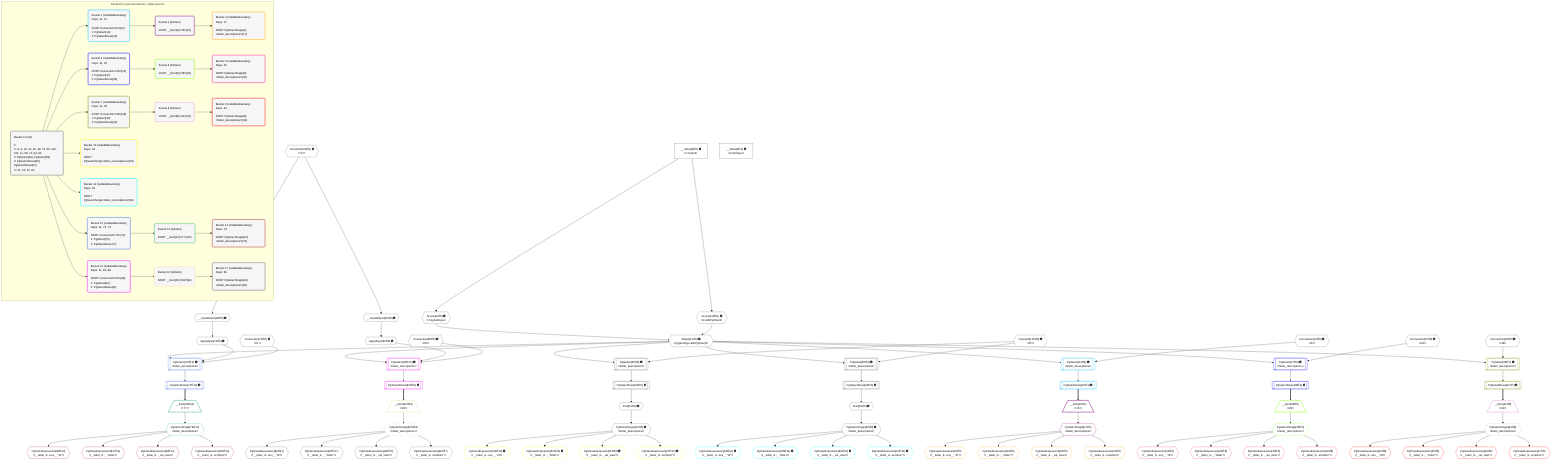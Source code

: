 %%{init: {'themeVariables': { 'fontSize': '12px'}}}%%
graph TD
    classDef path fill:#eee,stroke:#000,color:#000
    classDef plan fill:#fff,stroke-width:1px,color:#000
    classDef itemplan fill:#fff,stroke-width:2px,color:#000
    classDef unbatchedplan fill:#dff,stroke-width:1px,color:#000
    classDef sideeffectplan fill:#fcc,stroke-width:2px,color:#000
    classDef bucket fill:#f6f6f6,color:#000,stroke-width:2px,text-align:left


    %% plan dependencies
    Object11{{"Object[11∈0] ➊<br />ᐸ{pgSettings,withPgClient}ᐳ"}}:::plan
    Access9{{"Access[9∈0] ➊<br />ᐸ2.pgSettingsᐳ"}}:::plan
    Access10{{"Access[10∈0] ➊<br />ᐸ2.withPgClientᐳ"}}:::plan
    Access9 & Access10 --> Object11
    PgSelect49[["PgSelect[49∈0] ➊<br />ᐸletter_descriptionsᐳ"]]:::plan
    Constant100{{"Constant[100∈0] ➊<br />ᐸ'B'ᐳ"}}:::plan
    Object11 & Constant100 --> PgSelect49
    PgSelect59[["PgSelect[59∈0] ➊<br />ᐸletter_descriptionsᐳ"]]:::plan
    Object11 & Constant100 --> PgSelect59
    __InputObject68{{"__InputObject[68∈0] ➊"}}:::plan
    Constant101{{"Constant[101∈0] ➊<br />ᐸ'C'ᐳ"}}:::plan
    Constant101 --> __InputObject68
    __InputObject84{{"__InputObject[84∈0] ➊"}}:::plan
    Constant101 --> __InputObject84
    __Value2["__Value[2∈0] ➊<br />ᐸcontextᐳ"]:::plan
    __Value2 --> Access9
    __Value2 --> Access10
    First51{{"First[51∈0] ➊"}}:::plan
    PgSelectRows52[["PgSelectRows[52∈0] ➊"]]:::plan
    PgSelectRows52 --> First51
    PgSelect49 --> PgSelectRows52
    PgSelectSingle53{{"PgSelectSingle[53∈0] ➊<br />ᐸletter_descriptionsᐳ"}}:::plan
    First51 --> PgSelectSingle53
    First61{{"First[61∈0] ➊"}}:::plan
    PgSelectRows62[["PgSelectRows[62∈0] ➊"]]:::plan
    PgSelectRows62 --> First61
    PgSelect59 --> PgSelectRows62
    PgSelectSingle63{{"PgSelectSingle[63∈0] ➊<br />ᐸletter_descriptionsᐳ"}}:::plan
    First61 --> PgSelectSingle63
    ApplyInput74{{"ApplyInput[74∈0] ➊"}}:::plan
    __InputObject68 --> ApplyInput74
    ApplyInput90{{"ApplyInput[90∈0] ➊"}}:::plan
    __InputObject84 --> ApplyInput90
    __Value4["__Value[4∈0] ➊<br />ᐸrootValueᐳ"]:::plan
    Connection12{{"Connection[12∈0] ➊<br />ᐸ8ᐳ"}}:::plan
    Connection25{{"Connection[25∈0] ➊<br />ᐸ23ᐳ"}}:::plan
    Connection38{{"Connection[38∈0] ➊<br />ᐸ36ᐳ"}}:::plan
    Connection73{{"Connection[73∈0] ➊<br />ᐸ71ᐳ"}}:::plan
    Connection89{{"Connection[89∈0] ➊<br />ᐸ87ᐳ"}}:::plan
    PgSelect14[["PgSelect[14∈1] ➊<br />ᐸletter_descriptionsᐳ"]]:::plan
    Object11 & Connection12 --> PgSelect14
    PgSelectRows15[["PgSelectRows[15∈1] ➊"]]:::plan
    PgSelect14 --> PgSelectRows15
    __Item16[/"__Item[16∈2]<br />ᐸ15ᐳ"\]:::itemplan
    PgSelectRows15 ==> __Item16
    PgSelectSingle17{{"PgSelectSingle[17∈2]<br />ᐸletter_descriptionsᐳ"}}:::plan
    __Item16 --> PgSelectSingle17
    PgClassExpression18{{"PgClassExpression[18∈3]<br />ᐸ__letter_d...ons__.”id”ᐳ"}}:::plan
    PgSelectSingle17 --> PgClassExpression18
    PgClassExpression19{{"PgClassExpression[19∈3]<br />ᐸ__letter_d..._.”letter”ᐳ"}}:::plan
    PgSelectSingle17 --> PgClassExpression19
    PgClassExpression20{{"PgClassExpression[20∈3]<br />ᐸ__letter_d..._via_view”ᐳ"}}:::plan
    PgSelectSingle17 --> PgClassExpression20
    PgClassExpression21{{"PgClassExpression[21∈3]<br />ᐸ__letter_d...scription”ᐳ"}}:::plan
    PgSelectSingle17 --> PgClassExpression21
    PgSelect27[["PgSelect[27∈4] ➊<br />ᐸletter_descriptionsᐳ"]]:::plan
    Object11 & Connection25 --> PgSelect27
    PgSelectRows28[["PgSelectRows[28∈4] ➊"]]:::plan
    PgSelect27 --> PgSelectRows28
    __Item29[/"__Item[29∈5]<br />ᐸ28ᐳ"\]:::itemplan
    PgSelectRows28 ==> __Item29
    PgSelectSingle30{{"PgSelectSingle[30∈5]<br />ᐸletter_descriptionsᐳ"}}:::plan
    __Item29 --> PgSelectSingle30
    PgClassExpression31{{"PgClassExpression[31∈6]<br />ᐸ__letter_d...ons__.”id”ᐳ"}}:::plan
    PgSelectSingle30 --> PgClassExpression31
    PgClassExpression32{{"PgClassExpression[32∈6]<br />ᐸ__letter_d..._.”letter”ᐳ"}}:::plan
    PgSelectSingle30 --> PgClassExpression32
    PgClassExpression33{{"PgClassExpression[33∈6]<br />ᐸ__letter_d..._via_view”ᐳ"}}:::plan
    PgSelectSingle30 --> PgClassExpression33
    PgClassExpression34{{"PgClassExpression[34∈6]<br />ᐸ__letter_d...scription”ᐳ"}}:::plan
    PgSelectSingle30 --> PgClassExpression34
    PgSelect40[["PgSelect[40∈7] ➊<br />ᐸletter_descriptionsᐳ"]]:::plan
    Object11 & Connection38 --> PgSelect40
    PgSelectRows41[["PgSelectRows[41∈7] ➊"]]:::plan
    PgSelect40 --> PgSelectRows41
    __Item42[/"__Item[42∈8]<br />ᐸ41ᐳ"\]:::itemplan
    PgSelectRows41 ==> __Item42
    PgSelectSingle43{{"PgSelectSingle[43∈8]<br />ᐸletter_descriptionsᐳ"}}:::plan
    __Item42 --> PgSelectSingle43
    PgClassExpression44{{"PgClassExpression[44∈9]<br />ᐸ__letter_d...ons__.”id”ᐳ"}}:::plan
    PgSelectSingle43 --> PgClassExpression44
    PgClassExpression45{{"PgClassExpression[45∈9]<br />ᐸ__letter_d..._.”letter”ᐳ"}}:::plan
    PgSelectSingle43 --> PgClassExpression45
    PgClassExpression46{{"PgClassExpression[46∈9]<br />ᐸ__letter_d..._via_view”ᐳ"}}:::plan
    PgSelectSingle43 --> PgClassExpression46
    PgClassExpression47{{"PgClassExpression[47∈9]<br />ᐸ__letter_d...scription”ᐳ"}}:::plan
    PgSelectSingle43 --> PgClassExpression47
    PgClassExpression54{{"PgClassExpression[54∈10] ➊<br />ᐸ__letter_d...ons__.”id”ᐳ"}}:::plan
    PgSelectSingle53 --> PgClassExpression54
    PgClassExpression55{{"PgClassExpression[55∈10] ➊<br />ᐸ__letter_d..._.”letter”ᐳ"}}:::plan
    PgSelectSingle53 --> PgClassExpression55
    PgClassExpression56{{"PgClassExpression[56∈10] ➊<br />ᐸ__letter_d..._via_view”ᐳ"}}:::plan
    PgSelectSingle53 --> PgClassExpression56
    PgClassExpression57{{"PgClassExpression[57∈10] ➊<br />ᐸ__letter_d...scription”ᐳ"}}:::plan
    PgSelectSingle53 --> PgClassExpression57
    PgClassExpression64{{"PgClassExpression[64∈11] ➊<br />ᐸ__letter_d...ons__.”id”ᐳ"}}:::plan
    PgSelectSingle63 --> PgClassExpression64
    PgClassExpression65{{"PgClassExpression[65∈11] ➊<br />ᐸ__letter_d..._.”letter”ᐳ"}}:::plan
    PgSelectSingle63 --> PgClassExpression65
    PgClassExpression66{{"PgClassExpression[66∈11] ➊<br />ᐸ__letter_d..._via_view”ᐳ"}}:::plan
    PgSelectSingle63 --> PgClassExpression66
    PgClassExpression67{{"PgClassExpression[67∈11] ➊<br />ᐸ__letter_d...scription”ᐳ"}}:::plan
    PgSelectSingle63 --> PgClassExpression67
    PgSelect76[["PgSelect[76∈12] ➊<br />ᐸletter_descriptionsᐳ"]]:::plan
    Object11 & ApplyInput74 & Connection73 --> PgSelect76
    PgSelectRows77[["PgSelectRows[77∈12] ➊"]]:::plan
    PgSelect76 --> PgSelectRows77
    __Item78[/"__Item[78∈13]<br />ᐸ77ᐳ"\]:::itemplan
    PgSelectRows77 ==> __Item78
    PgSelectSingle79{{"PgSelectSingle[79∈13]<br />ᐸletter_descriptionsᐳ"}}:::plan
    __Item78 --> PgSelectSingle79
    PgClassExpression80{{"PgClassExpression[80∈14]<br />ᐸ__letter_d...ons__.”id”ᐳ"}}:::plan
    PgSelectSingle79 --> PgClassExpression80
    PgClassExpression81{{"PgClassExpression[81∈14]<br />ᐸ__letter_d..._.”letter”ᐳ"}}:::plan
    PgSelectSingle79 --> PgClassExpression81
    PgClassExpression82{{"PgClassExpression[82∈14]<br />ᐸ__letter_d..._via_view”ᐳ"}}:::plan
    PgSelectSingle79 --> PgClassExpression82
    PgClassExpression83{{"PgClassExpression[83∈14]<br />ᐸ__letter_d...scription”ᐳ"}}:::plan
    PgSelectSingle79 --> PgClassExpression83
    PgSelect92[["PgSelect[92∈15] ➊<br />ᐸletter_descriptionsᐳ"]]:::plan
    Object11 & ApplyInput90 & Connection89 --> PgSelect92
    PgSelectRows93[["PgSelectRows[93∈15] ➊"]]:::plan
    PgSelect92 --> PgSelectRows93
    __Item94[/"__Item[94∈16]<br />ᐸ93ᐳ"\]:::itemplan
    PgSelectRows93 ==> __Item94
    PgSelectSingle95{{"PgSelectSingle[95∈16]<br />ᐸletter_descriptionsᐳ"}}:::plan
    __Item94 --> PgSelectSingle95
    PgClassExpression96{{"PgClassExpression[96∈17]<br />ᐸ__letter_d...ons__.”id”ᐳ"}}:::plan
    PgSelectSingle95 --> PgClassExpression96
    PgClassExpression97{{"PgClassExpression[97∈17]<br />ᐸ__letter_d..._.”letter”ᐳ"}}:::plan
    PgSelectSingle95 --> PgClassExpression97
    PgClassExpression98{{"PgClassExpression[98∈17]<br />ᐸ__letter_d..._via_view”ᐳ"}}:::plan
    PgSelectSingle95 --> PgClassExpression98
    PgClassExpression99{{"PgClassExpression[99∈17]<br />ᐸ__letter_d...scription”ᐳ"}}:::plan
    PgSelectSingle95 --> PgClassExpression99

    %% define steps

    subgraph "Buckets for queries/v4/enum_tables.queries"
    Bucket0("Bucket 0 (root)<br /><br />1: <br />ᐳ: 6, 9, 10, 12, 25, 38, 73, 89, 100, 101, 11, 68, 74, 84, 90<br />2: PgSelect[49], PgSelect[59]<br />3: PgSelectRows[52], PgSelectRows[62]<br />ᐳ: 51, 53, 61, 63"):::bucket
    classDef bucket0 stroke:#696969
    class Bucket0,__Value2,__Value4,Access9,Access10,Object11,Connection12,Connection25,Connection38,PgSelect49,First51,PgSelectRows52,PgSelectSingle53,PgSelect59,First61,PgSelectRows62,PgSelectSingle63,__InputObject68,Connection73,ApplyInput74,__InputObject84,Connection89,ApplyInput90,Constant100,Constant101 bucket0
    Bucket1("Bucket 1 (nullableBoundary)<br />Deps: 11, 12<br /><br />ROOT Connectionᐸ8ᐳ[12]<br />1: PgSelect[14]<br />2: PgSelectRows[15]"):::bucket
    classDef bucket1 stroke:#00bfff
    class Bucket1,PgSelect14,PgSelectRows15 bucket1
    Bucket2("Bucket 2 (listItem)<br /><br />ROOT __Item{2}ᐸ15ᐳ[16]"):::bucket
    classDef bucket2 stroke:#7f007f
    class Bucket2,__Item16,PgSelectSingle17 bucket2
    Bucket3("Bucket 3 (nullableBoundary)<br />Deps: 17<br /><br />ROOT PgSelectSingle{2}ᐸletter_descriptionsᐳ[17]"):::bucket
    classDef bucket3 stroke:#ffa500
    class Bucket3,PgClassExpression18,PgClassExpression19,PgClassExpression20,PgClassExpression21 bucket3
    Bucket4("Bucket 4 (nullableBoundary)<br />Deps: 11, 25<br /><br />ROOT Connectionᐸ23ᐳ[25]<br />1: PgSelect[27]<br />2: PgSelectRows[28]"):::bucket
    classDef bucket4 stroke:#0000ff
    class Bucket4,PgSelect27,PgSelectRows28 bucket4
    Bucket5("Bucket 5 (listItem)<br /><br />ROOT __Item{5}ᐸ28ᐳ[29]"):::bucket
    classDef bucket5 stroke:#7fff00
    class Bucket5,__Item29,PgSelectSingle30 bucket5
    Bucket6("Bucket 6 (nullableBoundary)<br />Deps: 30<br /><br />ROOT PgSelectSingle{5}ᐸletter_descriptionsᐳ[30]"):::bucket
    classDef bucket6 stroke:#ff1493
    class Bucket6,PgClassExpression31,PgClassExpression32,PgClassExpression33,PgClassExpression34 bucket6
    Bucket7("Bucket 7 (nullableBoundary)<br />Deps: 11, 38<br /><br />ROOT Connectionᐸ36ᐳ[38]<br />1: PgSelect[40]<br />2: PgSelectRows[41]"):::bucket
    classDef bucket7 stroke:#808000
    class Bucket7,PgSelect40,PgSelectRows41 bucket7
    Bucket8("Bucket 8 (listItem)<br /><br />ROOT __Item{8}ᐸ41ᐳ[42]"):::bucket
    classDef bucket8 stroke:#dda0dd
    class Bucket8,__Item42,PgSelectSingle43 bucket8
    Bucket9("Bucket 9 (nullableBoundary)<br />Deps: 43<br /><br />ROOT PgSelectSingle{8}ᐸletter_descriptionsᐳ[43]"):::bucket
    classDef bucket9 stroke:#ff0000
    class Bucket9,PgClassExpression44,PgClassExpression45,PgClassExpression46,PgClassExpression47 bucket9
    Bucket10("Bucket 10 (nullableBoundary)<br />Deps: 53<br /><br />ROOT PgSelectSingleᐸletter_descriptionsᐳ[53]"):::bucket
    classDef bucket10 stroke:#ffff00
    class Bucket10,PgClassExpression54,PgClassExpression55,PgClassExpression56,PgClassExpression57 bucket10
    Bucket11("Bucket 11 (nullableBoundary)<br />Deps: 63<br /><br />ROOT PgSelectSingleᐸletter_descriptionsᐳ[63]"):::bucket
    classDef bucket11 stroke:#00ffff
    class Bucket11,PgClassExpression64,PgClassExpression65,PgClassExpression66,PgClassExpression67 bucket11
    Bucket12("Bucket 12 (nullableBoundary)<br />Deps: 11, 74, 73<br /><br />ROOT Connectionᐸ71ᐳ[73]<br />1: PgSelect[76]<br />2: PgSelectRows[77]"):::bucket
    classDef bucket12 stroke:#4169e1
    class Bucket12,PgSelect76,PgSelectRows77 bucket12
    Bucket13("Bucket 13 (listItem)<br /><br />ROOT __Item{13}ᐸ77ᐳ[78]"):::bucket
    classDef bucket13 stroke:#3cb371
    class Bucket13,__Item78,PgSelectSingle79 bucket13
    Bucket14("Bucket 14 (nullableBoundary)<br />Deps: 79<br /><br />ROOT PgSelectSingle{13}ᐸletter_descriptionsᐳ[79]"):::bucket
    classDef bucket14 stroke:#a52a2a
    class Bucket14,PgClassExpression80,PgClassExpression81,PgClassExpression82,PgClassExpression83 bucket14
    Bucket15("Bucket 15 (nullableBoundary)<br />Deps: 11, 90, 89<br /><br />ROOT Connectionᐸ87ᐳ[89]<br />1: PgSelect[92]<br />2: PgSelectRows[93]"):::bucket
    classDef bucket15 stroke:#ff00ff
    class Bucket15,PgSelect92,PgSelectRows93 bucket15
    Bucket16("Bucket 16 (listItem)<br /><br />ROOT __Item{16}ᐸ93ᐳ[94]"):::bucket
    classDef bucket16 stroke:#f5deb3
    class Bucket16,__Item94,PgSelectSingle95 bucket16
    Bucket17("Bucket 17 (nullableBoundary)<br />Deps: 95<br /><br />ROOT PgSelectSingle{16}ᐸletter_descriptionsᐳ[95]"):::bucket
    classDef bucket17 stroke:#696969
    class Bucket17,PgClassExpression96,PgClassExpression97,PgClassExpression98,PgClassExpression99 bucket17
    Bucket0 --> Bucket1 & Bucket4 & Bucket7 & Bucket10 & Bucket11 & Bucket12 & Bucket15
    Bucket1 --> Bucket2
    Bucket2 --> Bucket3
    Bucket4 --> Bucket5
    Bucket5 --> Bucket6
    Bucket7 --> Bucket8
    Bucket8 --> Bucket9
    Bucket12 --> Bucket13
    Bucket13 --> Bucket14
    Bucket15 --> Bucket16
    Bucket16 --> Bucket17
    end